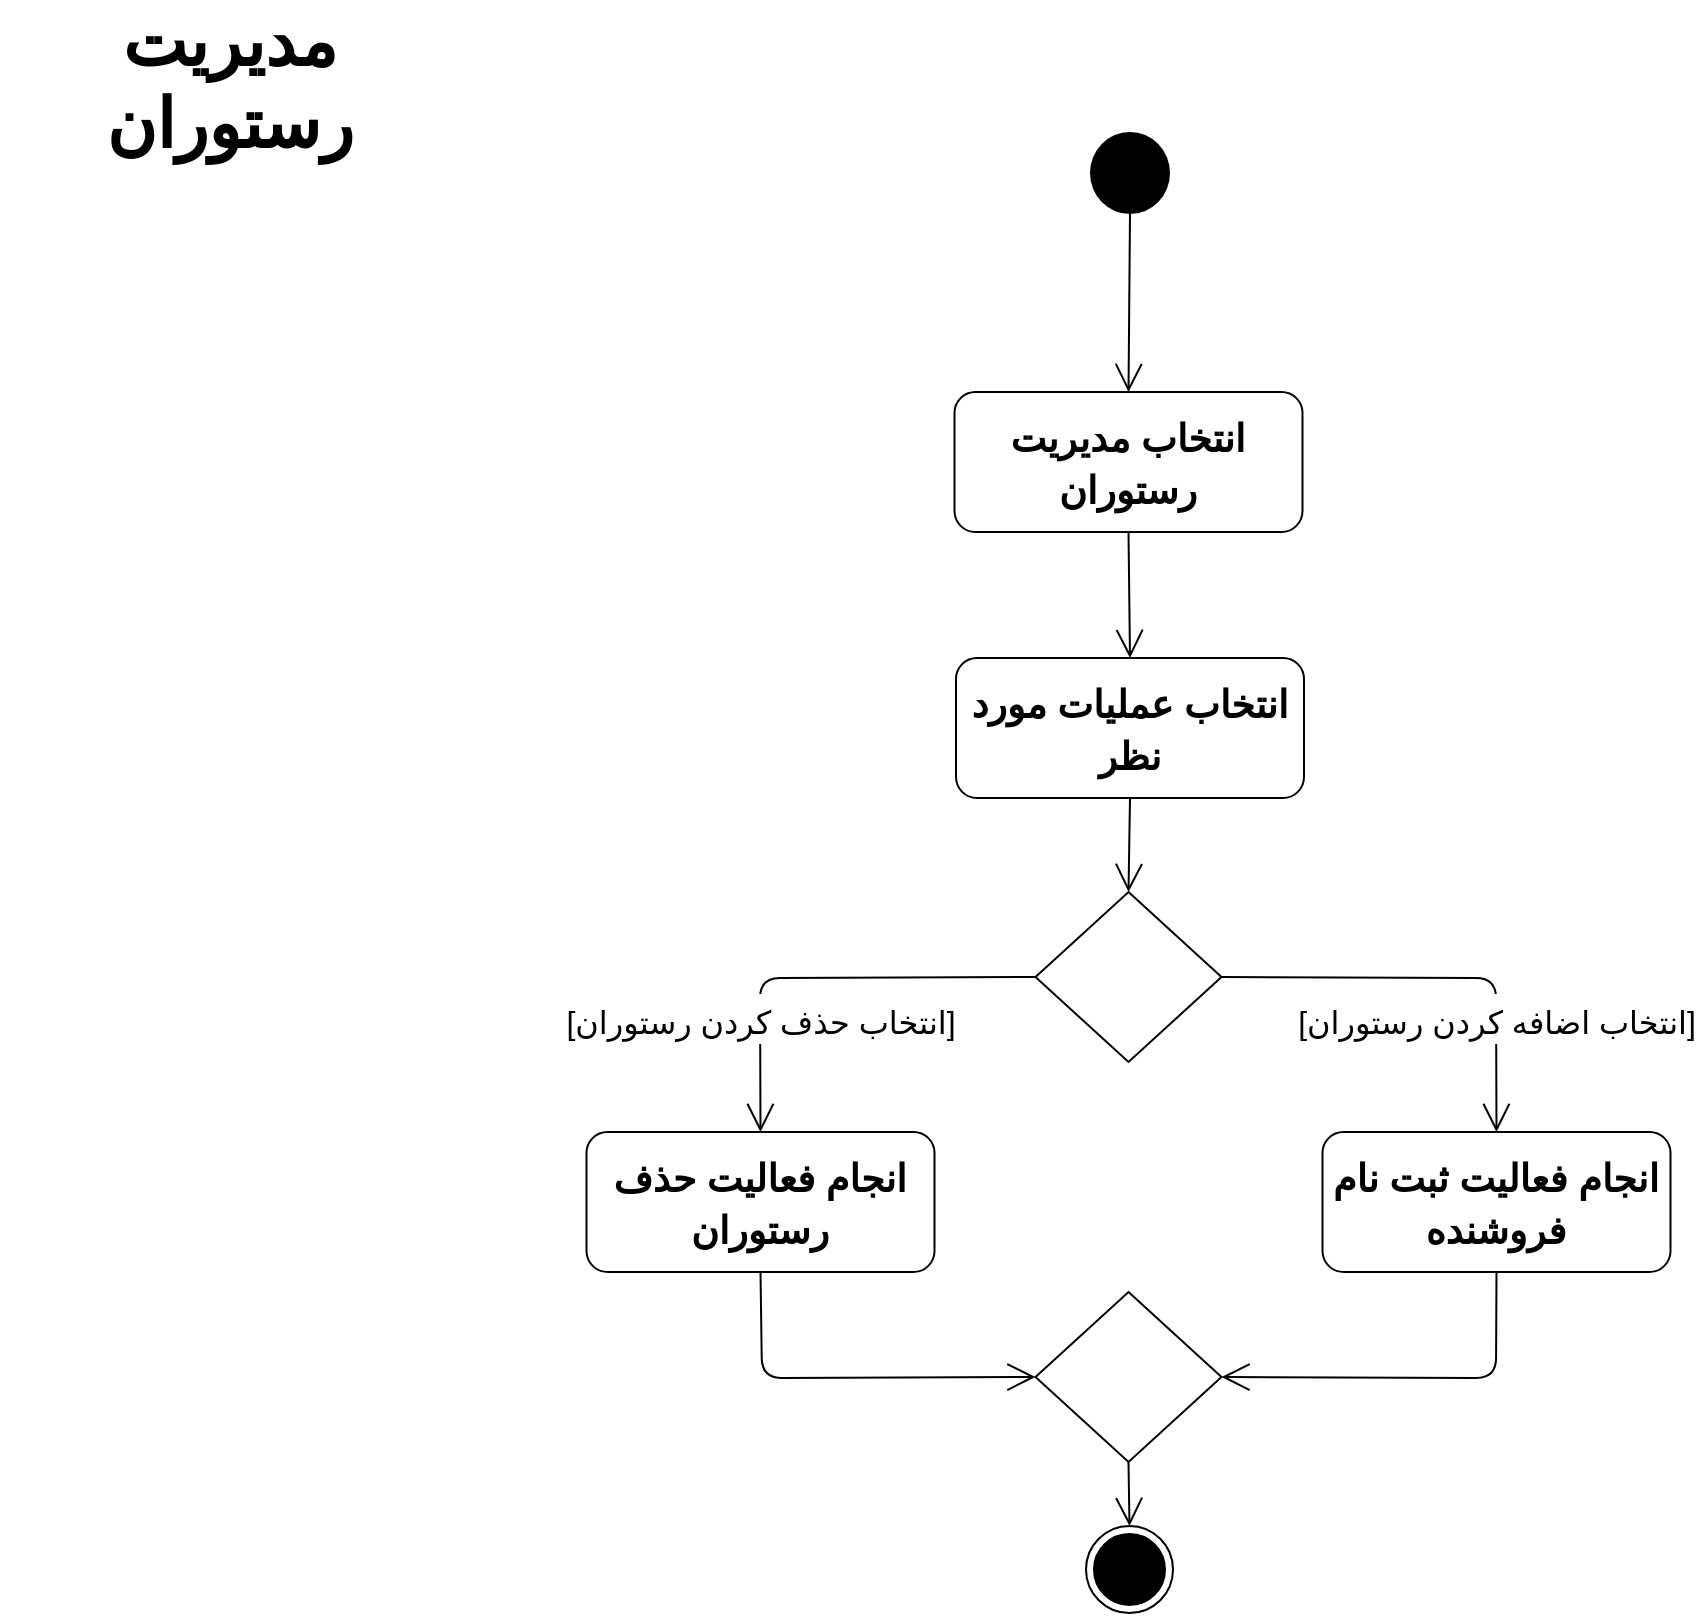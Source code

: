 <mxfile version="14.0.0" type="github">
  <diagram name="Page-1" id="e7e014a7-5840-1c2e-5031-d8a46d1fe8dd">
    <mxGraphModel dx="1483" dy="829" grid="1" gridSize="10" guides="1" tooltips="1" connect="1" arrows="1" fold="1" page="1" pageScale="1" pageWidth="1169" pageHeight="826" background="#ffffff" math="0" shadow="0">
      <root>
        <mxCell id="0" />
        <mxCell id="1" parent="0" />
        <mxCell id="zklzWbhGourd4f5qVYVP-41" value="" style="ellipse;fillColor=#000000;strokeColor=none;aspect=fixed;" vertex="1" parent="1">
          <mxGeometry x="565" y="80" width="40" height="41.03" as="geometry" />
        </mxCell>
        <mxCell id="zklzWbhGourd4f5qVYVP-42" value="" style="endArrow=open;endFill=1;endSize=12;html=1;fontSize=21;exitX=0.5;exitY=1;exitDx=0;exitDy=0;entryX=0.5;entryY=0;entryDx=0;entryDy=0;" edge="1" parent="1" source="zklzWbhGourd4f5qVYVP-41" target="zklzWbhGourd4f5qVYVP-44">
          <mxGeometry width="160" relative="1" as="geometry">
            <mxPoint x="586" y="473" as="sourcePoint" />
            <mxPoint x="586" y="543" as="targetPoint" />
          </mxGeometry>
        </mxCell>
        <mxCell id="zklzWbhGourd4f5qVYVP-43" value="" style="endArrow=open;endFill=1;endSize=12;html=1;fontSize=21;exitX=0.5;exitY=1;exitDx=0;exitDy=0;entryX=0.5;entryY=0;entryDx=0;entryDy=0;" edge="1" parent="1" source="zklzWbhGourd4f5qVYVP-57" target="zklzWbhGourd4f5qVYVP-50">
          <mxGeometry width="160" relative="1" as="geometry">
            <mxPoint x="586" y="500" as="sourcePoint" />
            <mxPoint x="586" y="570" as="targetPoint" />
          </mxGeometry>
        </mxCell>
        <mxCell id="zklzWbhGourd4f5qVYVP-44" value="&lt;span style=&quot;font-size: 19px&quot;&gt;انتخاب مدیریت رستوران&lt;/span&gt;" style="shape=rect;html=1;rounded=1;whiteSpace=wrap;align=center;fontSize=21;fontStyle=1" vertex="1" parent="1">
          <mxGeometry x="497.25" y="210" width="174" height="70" as="geometry" />
        </mxCell>
        <mxCell id="zklzWbhGourd4f5qVYVP-45" value="" style="ellipse;html=1;shape=endState;fillColor=#000000;strokeColor=#000000;aspect=fixed;" vertex="1" parent="1">
          <mxGeometry x="563" y="777" width="43.5" height="43.5" as="geometry" />
        </mxCell>
        <mxCell id="zklzWbhGourd4f5qVYVP-46" value="&lt;span style=&quot;font-size: 19px&quot;&gt;انجام فعالیت ثبت نام فروشنده&lt;br&gt;&lt;/span&gt;" style="shape=rect;html=1;rounded=1;whiteSpace=wrap;align=center;fontSize=21;fontStyle=1" vertex="1" parent="1">
          <mxGeometry x="681.25" y="580" width="174" height="70" as="geometry" />
        </mxCell>
        <mxCell id="zklzWbhGourd4f5qVYVP-47" value="" style="endArrow=open;endFill=1;endSize=12;html=1;fontSize=21;entryX=0.5;entryY=0;entryDx=0;entryDy=0;exitX=0.5;exitY=1;exitDx=0;exitDy=0;" edge="1" parent="1" source="zklzWbhGourd4f5qVYVP-54" target="zklzWbhGourd4f5qVYVP-45">
          <mxGeometry width="160" relative="1" as="geometry">
            <mxPoint x="600" y="680" as="sourcePoint" />
            <mxPoint x="584" y="783" as="targetPoint" />
          </mxGeometry>
        </mxCell>
        <mxCell id="zklzWbhGourd4f5qVYVP-49" value="" style="endArrow=open;endFill=1;endSize=12;html=1;fontSize=21;exitX=0.5;exitY=1;exitDx=0;exitDy=0;entryX=0.5;entryY=0;entryDx=0;entryDy=0;" edge="1" parent="1" source="zklzWbhGourd4f5qVYVP-44" target="zklzWbhGourd4f5qVYVP-57">
          <mxGeometry width="160" relative="1" as="geometry">
            <mxPoint x="582.5" y="300" as="sourcePoint" />
            <mxPoint x="586" y="300" as="targetPoint" />
          </mxGeometry>
        </mxCell>
        <mxCell id="zklzWbhGourd4f5qVYVP-50" value="" style="rhombus;" vertex="1" parent="1">
          <mxGeometry x="537.75" y="460" width="93" height="85" as="geometry" />
        </mxCell>
        <mxCell id="zklzWbhGourd4f5qVYVP-51" value="&lt;font style=&quot;font-size: 16px&quot;&gt;[انتخاب حذف کردن رستوران]&lt;/font&gt;" style="endArrow=open;endFill=1;endSize=12;html=1;fontSize=21;exitX=0;exitY=0.5;exitDx=0;exitDy=0;entryX=0.5;entryY=0;entryDx=0;entryDy=0;" edge="1" parent="1" source="zklzWbhGourd4f5qVYVP-50" target="zklzWbhGourd4f5qVYVP-53">
          <mxGeometry x="0.466" width="160" relative="1" as="geometry">
            <mxPoint x="596" y="380" as="sourcePoint" />
            <mxPoint x="596" y="440" as="targetPoint" />
            <Array as="points">
              <mxPoint x="400" y="503" />
            </Array>
            <mxPoint as="offset" />
          </mxGeometry>
        </mxCell>
        <mxCell id="zklzWbhGourd4f5qVYVP-52" value="&lt;font style=&quot;font-size: 16px&quot;&gt;[انتخاب اضافه کردن رستوران]&lt;/font&gt;" style="endArrow=open;endFill=1;endSize=12;html=1;fontSize=21;exitX=1;exitY=0.5;exitDx=0;exitDy=0;entryX=0.5;entryY=0;entryDx=0;entryDy=0;" edge="1" parent="1" source="zklzWbhGourd4f5qVYVP-50" target="zklzWbhGourd4f5qVYVP-46">
          <mxGeometry x="0.465" width="160" relative="1" as="geometry">
            <mxPoint x="662" y="400" as="sourcePoint" />
            <mxPoint x="772" y="690" as="targetPoint" />
            <Array as="points">
              <mxPoint x="768" y="503" />
            </Array>
            <mxPoint as="offset" />
          </mxGeometry>
        </mxCell>
        <mxCell id="zklzWbhGourd4f5qVYVP-53" value="&lt;span style=&quot;font-size: 19px&quot;&gt;انجام فعالیت حذف رستوران&lt;/span&gt;" style="shape=rect;html=1;rounded=1;whiteSpace=wrap;align=center;fontSize=21;fontStyle=1" vertex="1" parent="1">
          <mxGeometry x="313.25" y="580" width="174" height="70" as="geometry" />
        </mxCell>
        <mxCell id="zklzWbhGourd4f5qVYVP-54" value="" style="rhombus;" vertex="1" parent="1">
          <mxGeometry x="537.75" y="660" width="93" height="85" as="geometry" />
        </mxCell>
        <mxCell id="zklzWbhGourd4f5qVYVP-55" value="" style="endArrow=open;endFill=1;endSize=12;html=1;fontSize=21;exitX=0.5;exitY=1;exitDx=0;exitDy=0;entryX=1;entryY=0.5;entryDx=0;entryDy=0;" edge="1" parent="1" source="zklzWbhGourd4f5qVYVP-46" target="zklzWbhGourd4f5qVYVP-54">
          <mxGeometry width="160" relative="1" as="geometry">
            <mxPoint x="633.75" y="842.5" as="sourcePoint" />
            <mxPoint x="775.25" y="770" as="targetPoint" />
            <Array as="points">
              <mxPoint x="768" y="703" />
            </Array>
          </mxGeometry>
        </mxCell>
        <mxCell id="zklzWbhGourd4f5qVYVP-56" value="" style="endArrow=open;endFill=1;endSize=12;html=1;fontSize=21;exitX=0.5;exitY=1;exitDx=0;exitDy=0;entryX=0;entryY=0.5;entryDx=0;entryDy=0;" edge="1" parent="1" source="zklzWbhGourd4f5qVYVP-53" target="zklzWbhGourd4f5qVYVP-54">
          <mxGeometry width="160" relative="1" as="geometry">
            <mxPoint x="779.83" y="700" as="sourcePoint" />
            <mxPoint x="779.83" y="770" as="targetPoint" />
            <Array as="points">
              <mxPoint x="401" y="703" />
            </Array>
          </mxGeometry>
        </mxCell>
        <mxCell id="zklzWbhGourd4f5qVYVP-57" value="&lt;span style=&quot;font-size: 19px&quot;&gt;انتخاب عملیات مورد نظر&lt;/span&gt;" style="shape=rect;html=1;rounded=1;whiteSpace=wrap;align=center;fontSize=21;fontStyle=1" vertex="1" parent="1">
          <mxGeometry x="498" y="343" width="174" height="70" as="geometry" />
        </mxCell>
        <mxCell id="zklzWbhGourd4f5qVYVP-59" value="&lt;b&gt;&lt;font style=&quot;font-size: 34px&quot;&gt;مدیریت رستوران&lt;/font&gt;&lt;/b&gt;" style="text;html=1;strokeColor=none;fillColor=none;align=center;verticalAlign=middle;whiteSpace=wrap;rounded=0;" vertex="1" parent="1">
          <mxGeometry x="20" y="20" width="230" height="70" as="geometry" />
        </mxCell>
      </root>
    </mxGraphModel>
  </diagram>
</mxfile>
